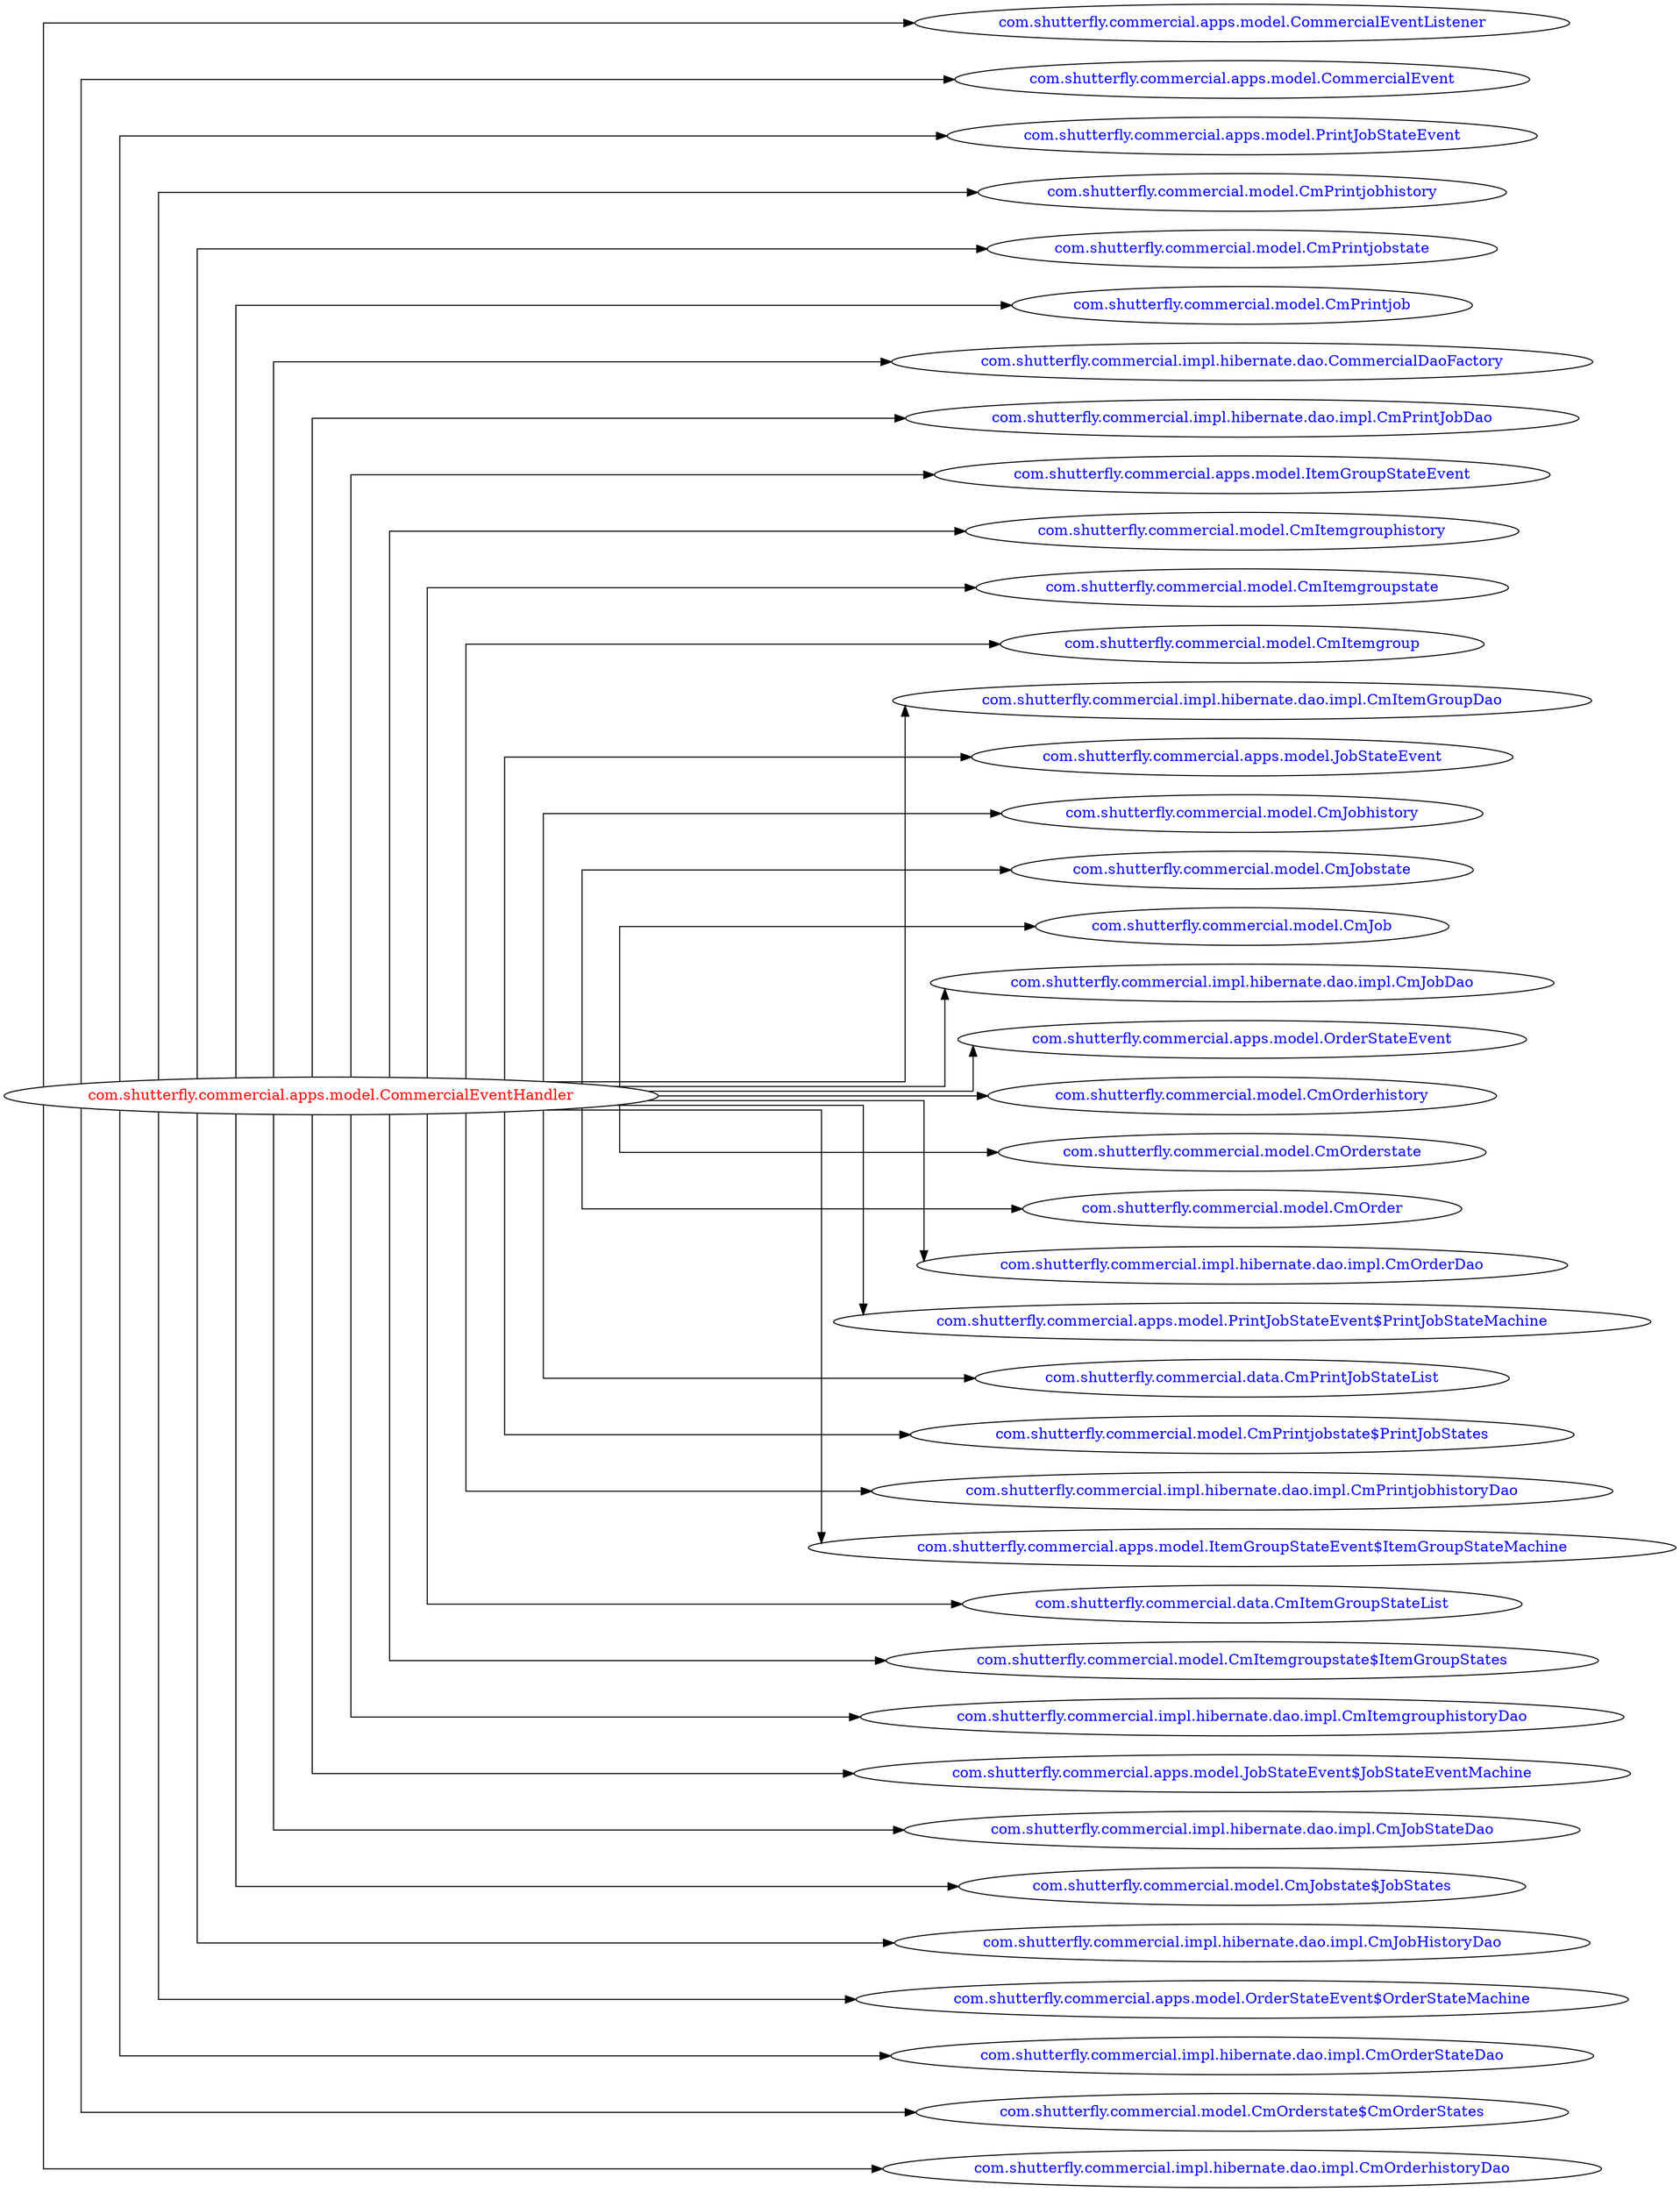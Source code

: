 digraph dependencyGraph {
 concentrate=true;
 ranksep="2.0";
 rankdir="LR"; 
 splines="ortho";
"com.shutterfly.commercial.apps.model.CommercialEventHandler" [fontcolor="red"];
"com.shutterfly.commercial.apps.model.CommercialEventListener" [ fontcolor="blue" ];
"com.shutterfly.commercial.apps.model.CommercialEventHandler"->"com.shutterfly.commercial.apps.model.CommercialEventListener";
"com.shutterfly.commercial.apps.model.CommercialEvent" [ fontcolor="blue" ];
"com.shutterfly.commercial.apps.model.CommercialEventHandler"->"com.shutterfly.commercial.apps.model.CommercialEvent";
"com.shutterfly.commercial.apps.model.PrintJobStateEvent" [ fontcolor="blue" ];
"com.shutterfly.commercial.apps.model.CommercialEventHandler"->"com.shutterfly.commercial.apps.model.PrintJobStateEvent";
"com.shutterfly.commercial.model.CmPrintjobhistory" [ fontcolor="blue" ];
"com.shutterfly.commercial.apps.model.CommercialEventHandler"->"com.shutterfly.commercial.model.CmPrintjobhistory";
"com.shutterfly.commercial.model.CmPrintjobstate" [ fontcolor="blue" ];
"com.shutterfly.commercial.apps.model.CommercialEventHandler"->"com.shutterfly.commercial.model.CmPrintjobstate";
"com.shutterfly.commercial.model.CmPrintjob" [ fontcolor="blue" ];
"com.shutterfly.commercial.apps.model.CommercialEventHandler"->"com.shutterfly.commercial.model.CmPrintjob";
"com.shutterfly.commercial.impl.hibernate.dao.CommercialDaoFactory" [ fontcolor="blue" ];
"com.shutterfly.commercial.apps.model.CommercialEventHandler"->"com.shutterfly.commercial.impl.hibernate.dao.CommercialDaoFactory";
"com.shutterfly.commercial.impl.hibernate.dao.impl.CmPrintJobDao" [ fontcolor="blue" ];
"com.shutterfly.commercial.apps.model.CommercialEventHandler"->"com.shutterfly.commercial.impl.hibernate.dao.impl.CmPrintJobDao";
"com.shutterfly.commercial.apps.model.ItemGroupStateEvent" [ fontcolor="blue" ];
"com.shutterfly.commercial.apps.model.CommercialEventHandler"->"com.shutterfly.commercial.apps.model.ItemGroupStateEvent";
"com.shutterfly.commercial.model.CmItemgrouphistory" [ fontcolor="blue" ];
"com.shutterfly.commercial.apps.model.CommercialEventHandler"->"com.shutterfly.commercial.model.CmItemgrouphistory";
"com.shutterfly.commercial.model.CmItemgroupstate" [ fontcolor="blue" ];
"com.shutterfly.commercial.apps.model.CommercialEventHandler"->"com.shutterfly.commercial.model.CmItemgroupstate";
"com.shutterfly.commercial.model.CmItemgroup" [ fontcolor="blue" ];
"com.shutterfly.commercial.apps.model.CommercialEventHandler"->"com.shutterfly.commercial.model.CmItemgroup";
"com.shutterfly.commercial.impl.hibernate.dao.impl.CmItemGroupDao" [ fontcolor="blue" ];
"com.shutterfly.commercial.apps.model.CommercialEventHandler"->"com.shutterfly.commercial.impl.hibernate.dao.impl.CmItemGroupDao";
"com.shutterfly.commercial.apps.model.JobStateEvent" [ fontcolor="blue" ];
"com.shutterfly.commercial.apps.model.CommercialEventHandler"->"com.shutterfly.commercial.apps.model.JobStateEvent";
"com.shutterfly.commercial.model.CmJobhistory" [ fontcolor="blue" ];
"com.shutterfly.commercial.apps.model.CommercialEventHandler"->"com.shutterfly.commercial.model.CmJobhistory";
"com.shutterfly.commercial.model.CmJobstate" [ fontcolor="blue" ];
"com.shutterfly.commercial.apps.model.CommercialEventHandler"->"com.shutterfly.commercial.model.CmJobstate";
"com.shutterfly.commercial.model.CmJob" [ fontcolor="blue" ];
"com.shutterfly.commercial.apps.model.CommercialEventHandler"->"com.shutterfly.commercial.model.CmJob";
"com.shutterfly.commercial.impl.hibernate.dao.impl.CmJobDao" [ fontcolor="blue" ];
"com.shutterfly.commercial.apps.model.CommercialEventHandler"->"com.shutterfly.commercial.impl.hibernate.dao.impl.CmJobDao";
"com.shutterfly.commercial.apps.model.OrderStateEvent" [ fontcolor="blue" ];
"com.shutterfly.commercial.apps.model.CommercialEventHandler"->"com.shutterfly.commercial.apps.model.OrderStateEvent";
"com.shutterfly.commercial.model.CmOrderhistory" [ fontcolor="blue" ];
"com.shutterfly.commercial.apps.model.CommercialEventHandler"->"com.shutterfly.commercial.model.CmOrderhistory";
"com.shutterfly.commercial.model.CmOrderstate" [ fontcolor="blue" ];
"com.shutterfly.commercial.apps.model.CommercialEventHandler"->"com.shutterfly.commercial.model.CmOrderstate";
"com.shutterfly.commercial.model.CmOrder" [ fontcolor="blue" ];
"com.shutterfly.commercial.apps.model.CommercialEventHandler"->"com.shutterfly.commercial.model.CmOrder";
"com.shutterfly.commercial.impl.hibernate.dao.impl.CmOrderDao" [ fontcolor="blue" ];
"com.shutterfly.commercial.apps.model.CommercialEventHandler"->"com.shutterfly.commercial.impl.hibernate.dao.impl.CmOrderDao";
"com.shutterfly.commercial.apps.model.PrintJobStateEvent$PrintJobStateMachine" [ fontcolor="blue" ];
"com.shutterfly.commercial.apps.model.CommercialEventHandler"->"com.shutterfly.commercial.apps.model.PrintJobStateEvent$PrintJobStateMachine";
"com.shutterfly.commercial.data.CmPrintJobStateList" [ fontcolor="blue" ];
"com.shutterfly.commercial.apps.model.CommercialEventHandler"->"com.shutterfly.commercial.data.CmPrintJobStateList";
"com.shutterfly.commercial.model.CmPrintjobstate$PrintJobStates" [ fontcolor="blue" ];
"com.shutterfly.commercial.apps.model.CommercialEventHandler"->"com.shutterfly.commercial.model.CmPrintjobstate$PrintJobStates";
"com.shutterfly.commercial.impl.hibernate.dao.impl.CmPrintjobhistoryDao" [ fontcolor="blue" ];
"com.shutterfly.commercial.apps.model.CommercialEventHandler"->"com.shutterfly.commercial.impl.hibernate.dao.impl.CmPrintjobhistoryDao";
"com.shutterfly.commercial.apps.model.ItemGroupStateEvent$ItemGroupStateMachine" [ fontcolor="blue" ];
"com.shutterfly.commercial.apps.model.CommercialEventHandler"->"com.shutterfly.commercial.apps.model.ItemGroupStateEvent$ItemGroupStateMachine";
"com.shutterfly.commercial.data.CmItemGroupStateList" [ fontcolor="blue" ];
"com.shutterfly.commercial.apps.model.CommercialEventHandler"->"com.shutterfly.commercial.data.CmItemGroupStateList";
"com.shutterfly.commercial.model.CmItemgroupstate$ItemGroupStates" [ fontcolor="blue" ];
"com.shutterfly.commercial.apps.model.CommercialEventHandler"->"com.shutterfly.commercial.model.CmItemgroupstate$ItemGroupStates";
"com.shutterfly.commercial.impl.hibernate.dao.impl.CmItemgrouphistoryDao" [ fontcolor="blue" ];
"com.shutterfly.commercial.apps.model.CommercialEventHandler"->"com.shutterfly.commercial.impl.hibernate.dao.impl.CmItemgrouphistoryDao";
"com.shutterfly.commercial.apps.model.JobStateEvent$JobStateEventMachine" [ fontcolor="blue" ];
"com.shutterfly.commercial.apps.model.CommercialEventHandler"->"com.shutterfly.commercial.apps.model.JobStateEvent$JobStateEventMachine";
"com.shutterfly.commercial.impl.hibernate.dao.impl.CmJobStateDao" [ fontcolor="blue" ];
"com.shutterfly.commercial.apps.model.CommercialEventHandler"->"com.shutterfly.commercial.impl.hibernate.dao.impl.CmJobStateDao";
"com.shutterfly.commercial.model.CmJobstate$JobStates" [ fontcolor="blue" ];
"com.shutterfly.commercial.apps.model.CommercialEventHandler"->"com.shutterfly.commercial.model.CmJobstate$JobStates";
"com.shutterfly.commercial.impl.hibernate.dao.impl.CmJobHistoryDao" [ fontcolor="blue" ];
"com.shutterfly.commercial.apps.model.CommercialEventHandler"->"com.shutterfly.commercial.impl.hibernate.dao.impl.CmJobHistoryDao";
"com.shutterfly.commercial.apps.model.OrderStateEvent$OrderStateMachine" [ fontcolor="blue" ];
"com.shutterfly.commercial.apps.model.CommercialEventHandler"->"com.shutterfly.commercial.apps.model.OrderStateEvent$OrderStateMachine";
"com.shutterfly.commercial.impl.hibernate.dao.impl.CmOrderStateDao" [ fontcolor="blue" ];
"com.shutterfly.commercial.apps.model.CommercialEventHandler"->"com.shutterfly.commercial.impl.hibernate.dao.impl.CmOrderStateDao";
"com.shutterfly.commercial.model.CmOrderstate$CmOrderStates" [ fontcolor="blue" ];
"com.shutterfly.commercial.apps.model.CommercialEventHandler"->"com.shutterfly.commercial.model.CmOrderstate$CmOrderStates";
"com.shutterfly.commercial.impl.hibernate.dao.impl.CmOrderhistoryDao" [ fontcolor="blue" ];
"com.shutterfly.commercial.apps.model.CommercialEventHandler"->"com.shutterfly.commercial.impl.hibernate.dao.impl.CmOrderhistoryDao";
}